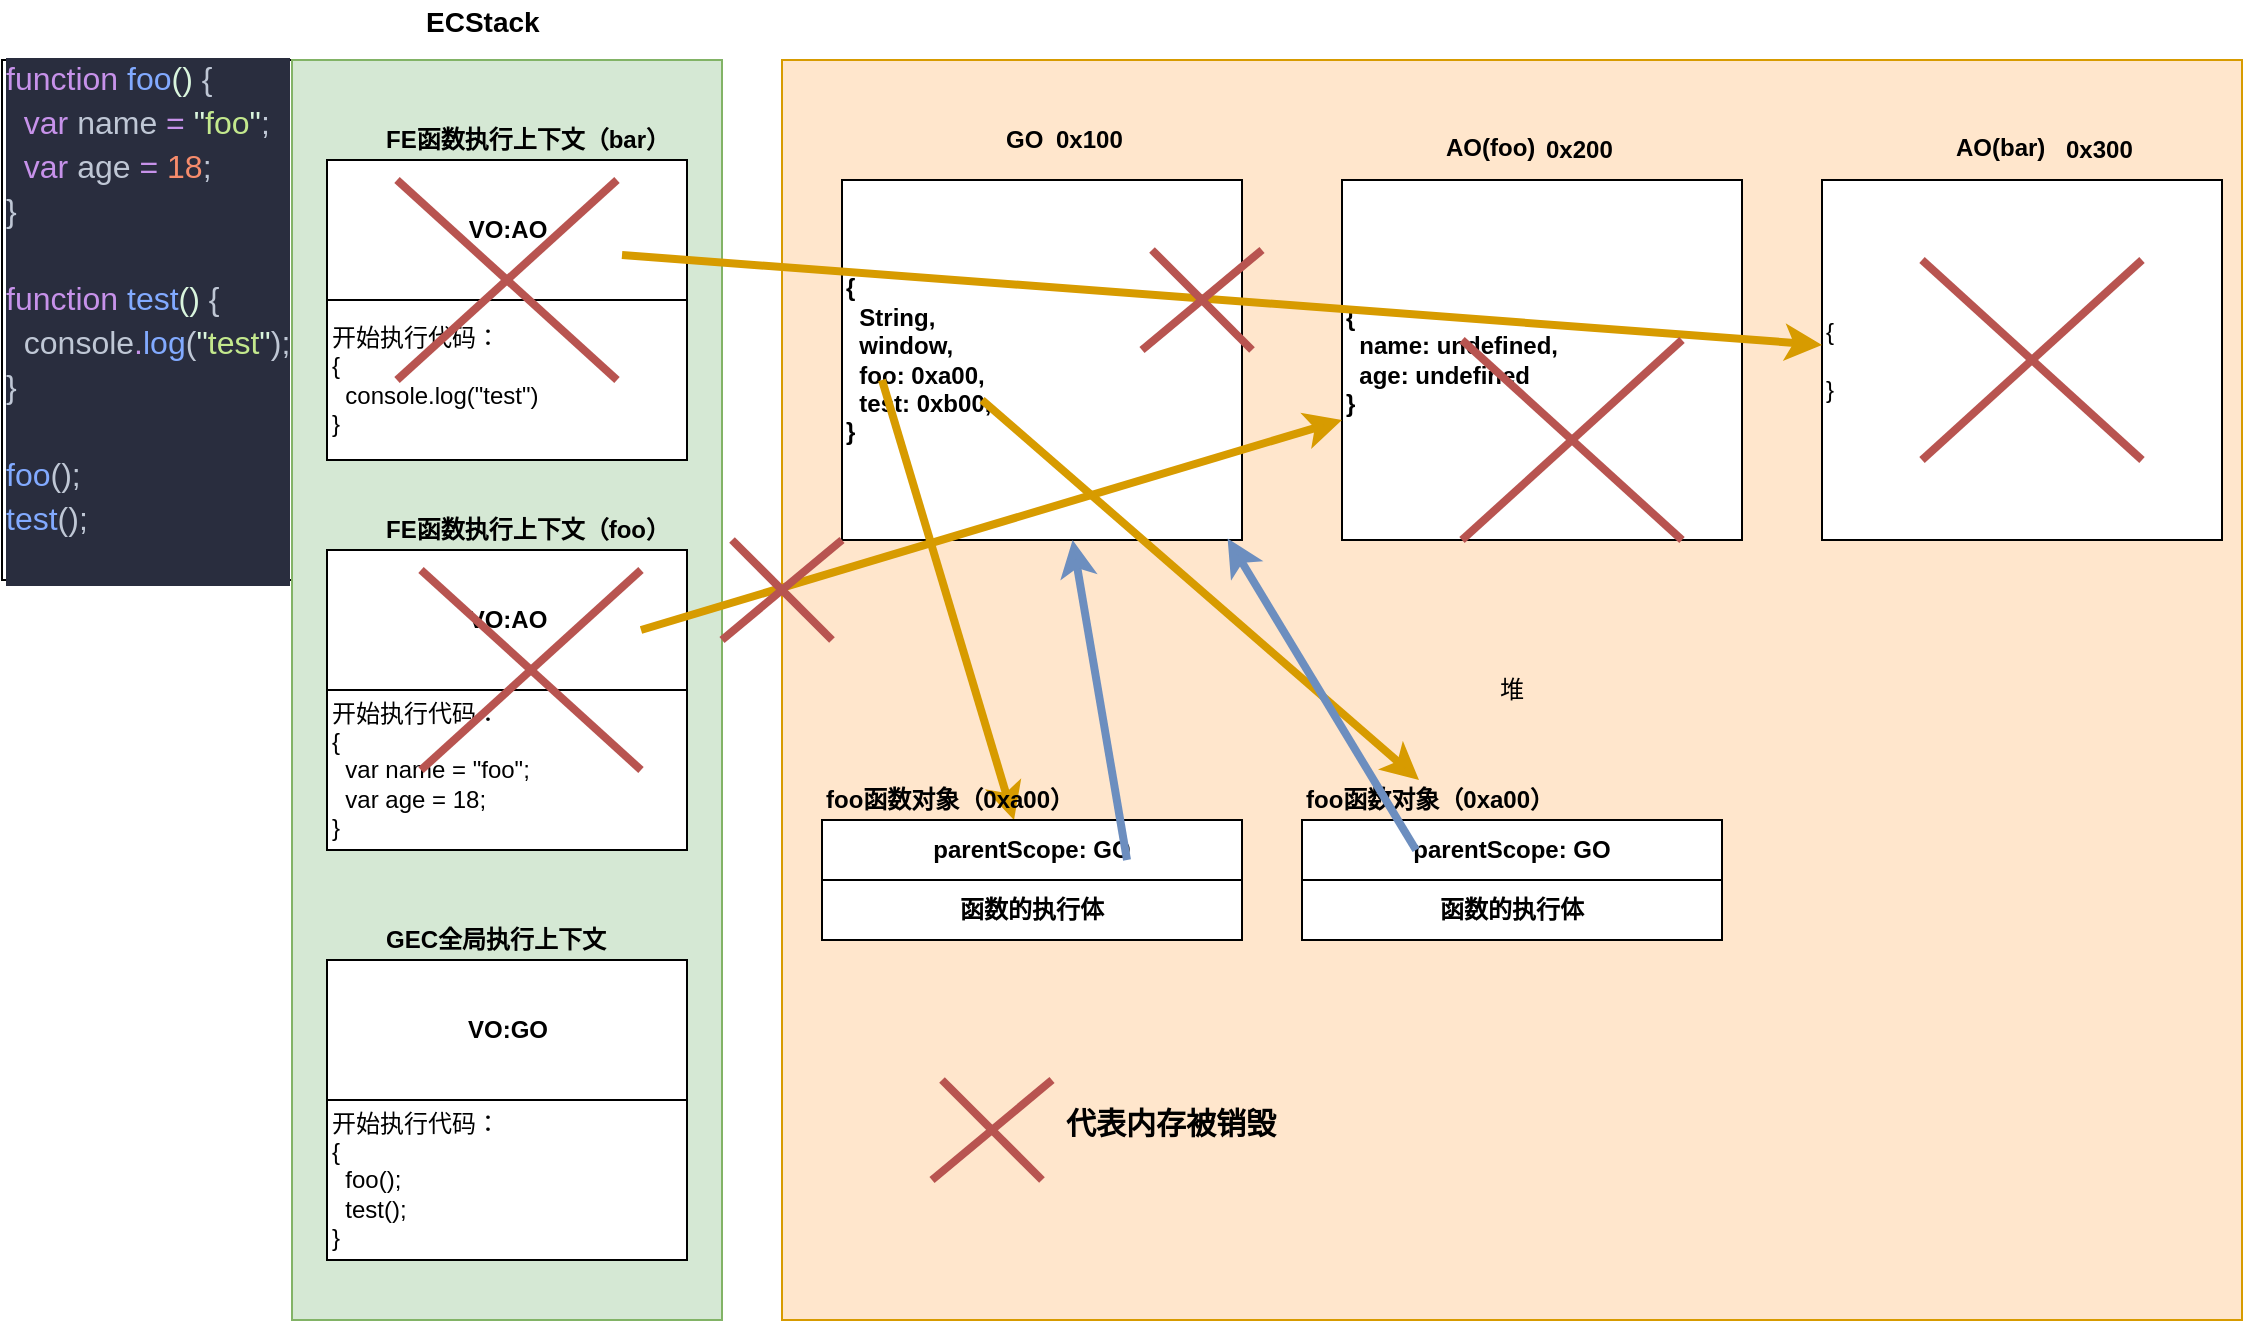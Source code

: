 <mxfile version="12.2.4" pages="1"><diagram id="AqidSZfe_Cnq61lnjVdX" name="第 1 页"><mxGraphModel dx="1426" dy="877" grid="1" gridSize="10" guides="1" tooltips="1" connect="1" arrows="1" fold="1" page="1" pageScale="1" pageWidth="2000" pageHeight="2000" math="0" shadow="0"><root><mxCell id="0"/><mxCell id="1" parent="0"/><mxCell id="3" value="&lt;div style=&quot;color: rgb(191 , 199 , 213) ; background-color: rgb(41 , 45 , 62) ; font-family: &amp;#34;cascadia code&amp;#34; , , &amp;#34;consolas&amp;#34; , &amp;#34;courier new&amp;#34; , monospace , &amp;#34;consolas&amp;#34; , &amp;#34;courier new&amp;#34; , monospace ; font-size: 16px ; line-height: 22px ; white-space: pre&quot;&gt;&lt;div&gt;&lt;div style=&quot;font-family: &amp;#34;cascadia code&amp;#34; , , &amp;#34;consolas&amp;#34; , &amp;#34;courier new&amp;#34; , monospace , &amp;#34;consolas&amp;#34; , &amp;#34;courier new&amp;#34; , monospace ; line-height: 22px&quot;&gt;&lt;div&gt;&lt;div style=&quot;font-family: &amp;#34;cascadia code&amp;#34; , , &amp;#34;consolas&amp;#34; , &amp;#34;courier new&amp;#34; , monospace , &amp;#34;consolas&amp;#34; , &amp;#34;courier new&amp;#34; , monospace ; line-height: 22px&quot;&gt;&lt;div&gt;&lt;span style=&quot;color: #c792ea&quot;&gt;function&lt;/span&gt; &lt;span style=&quot;color: #82aaff&quot;&gt;foo&lt;/span&gt;&lt;span style=&quot;color: #d9f5dd&quot;&gt;()&lt;/span&gt; {&lt;/div&gt;&lt;div&gt;&amp;nbsp; &lt;span style=&quot;color: #c792ea&quot;&gt;var&lt;/span&gt; name &lt;span style=&quot;color: #c792ea&quot;&gt;=&lt;/span&gt; &lt;span style=&quot;color: #d9f5dd&quot;&gt;&quot;&lt;/span&gt;&lt;span style=&quot;color: #c3e88d&quot;&gt;foo&lt;/span&gt;&lt;span style=&quot;color: #d9f5dd&quot;&gt;&quot;&lt;/span&gt;;&lt;/div&gt;&lt;div&gt;&amp;nbsp; &lt;span style=&quot;color: #c792ea&quot;&gt;var&lt;/span&gt; age &lt;span style=&quot;color: #c792ea&quot;&gt;=&lt;/span&gt; &lt;span style=&quot;color: #f78c6c&quot;&gt;18&lt;/span&gt;;&lt;/div&gt;&lt;div&gt;}&lt;/div&gt;&lt;br&gt;&lt;div&gt;&lt;span style=&quot;color: #c792ea&quot;&gt;function&lt;/span&gt; &lt;span style=&quot;color: #82aaff&quot;&gt;test&lt;/span&gt;&lt;span style=&quot;color: #d9f5dd&quot;&gt;()&lt;/span&gt; {&lt;/div&gt;&lt;div&gt;&amp;nbsp; console&lt;span style=&quot;color: #c792ea&quot;&gt;.&lt;/span&gt;&lt;span style=&quot;color: #82aaff&quot;&gt;log&lt;/span&gt;(&lt;span style=&quot;color: #d9f5dd&quot;&gt;&quot;&lt;/span&gt;&lt;span style=&quot;color: #c3e88d&quot;&gt;test&lt;/span&gt;&lt;span style=&quot;color: #d9f5dd&quot;&gt;&quot;&lt;/span&gt;);&lt;/div&gt;&lt;div&gt;}&lt;/div&gt;&lt;br&gt;&lt;div&gt;&lt;span style=&quot;color: #82aaff&quot;&gt;foo&lt;/span&gt;();&lt;/div&gt;&lt;div&gt;&lt;span style=&quot;color: #82aaff&quot;&gt;test&lt;/span&gt;();&lt;/div&gt;&lt;br&gt;&lt;/div&gt;&lt;/div&gt;&lt;/div&gt;&lt;/div&gt;&lt;/div&gt;" style="rounded=0;whiteSpace=wrap;html=1;align=left;" parent="1" vertex="1"><mxGeometry x="40" y="30" width="145" height="260" as="geometry"/></mxCell><mxCell id="4" value="栈" style="rounded=0;whiteSpace=wrap;html=1;fillColor=#d5e8d4;strokeColor=#82b366;" parent="1" vertex="1"><mxGeometry x="185" y="30" width="215" height="630" as="geometry"/></mxCell><mxCell id="5" value="&lt;b&gt;&lt;font style=&quot;font-size: 14px&quot;&gt;ECStack&lt;/font&gt;&lt;/b&gt;" style="text;html=1;resizable=0;points=[];autosize=1;align=left;verticalAlign=top;spacingTop=-4;" parent="1" vertex="1"><mxGeometry x="250" width="70" height="20" as="geometry"/></mxCell><mxCell id="6" value="堆" style="rounded=0;whiteSpace=wrap;html=1;fillColor=#ffe6cc;strokeColor=#d79b00;" parent="1" vertex="1"><mxGeometry x="430" y="30" width="730" height="630" as="geometry"/></mxCell><mxCell id="7" value="&lt;b&gt;{&lt;br&gt;&amp;nbsp; String,&lt;br&gt;&amp;nbsp; window,&lt;br&gt;&amp;nbsp; foo: 0xa00,&lt;br&gt;&amp;nbsp; test: 0xb00,&lt;br&gt;}&lt;/b&gt;" style="rounded=0;whiteSpace=wrap;html=1;align=left;" parent="1" vertex="1"><mxGeometry x="460" y="90" width="200" height="180" as="geometry"/></mxCell><mxCell id="8" value="&lt;b&gt;GO&lt;/b&gt;" style="text;html=1;resizable=0;points=[];autosize=1;align=left;verticalAlign=top;spacingTop=-4;" parent="1" vertex="1"><mxGeometry x="540" y="60" width="30" height="20" as="geometry"/></mxCell><mxCell id="9" value="" style="endArrow=classic;html=1;fillColor=#ffe6cc;strokeColor=#d79b00;strokeWidth=4;" parent="1" target="10" edge="1"><mxGeometry width="50" height="50" relative="1" as="geometry"><mxPoint x="480" y="190" as="sourcePoint"/><mxPoint x="540" y="220" as="targetPoint"/></mxGeometry></mxCell><mxCell id="10" value="" style="rounded=0;whiteSpace=wrap;html=1;" parent="1" vertex="1"><mxGeometry x="450" y="410" width="210" height="60" as="geometry"/></mxCell><mxCell id="11" value="&lt;b&gt;foo函数对象（0xa00）&lt;/b&gt;" style="text;html=1;resizable=0;points=[];autosize=1;align=left;verticalAlign=top;spacingTop=-4;" parent="1" vertex="1"><mxGeometry x="450" y="390" width="140" height="20" as="geometry"/></mxCell><mxCell id="14" value="&lt;span style=&quot;white-space: normal&quot;&gt;&lt;b&gt;parentScope: GO&lt;/b&gt;&lt;/span&gt;" style="rounded=0;whiteSpace=wrap;html=1;" parent="1" vertex="1"><mxGeometry x="450" y="410" width="210" height="30" as="geometry"/></mxCell><mxCell id="15" value="&lt;b&gt;函数的执行体&lt;/b&gt;" style="rounded=0;whiteSpace=wrap;html=1;" parent="1" vertex="1"><mxGeometry x="450" y="440" width="210" height="30" as="geometry"/></mxCell><mxCell id="16" value="" style="endArrow=classic;html=1;fillColor=#ffe6cc;strokeColor=#d79b00;strokeWidth=4;" parent="1" target="18" edge="1"><mxGeometry width="50" height="50" relative="1" as="geometry"><mxPoint x="530" y="200" as="sourcePoint"/><mxPoint x="710" y="290" as="targetPoint"/></mxGeometry></mxCell><mxCell id="17" value="&lt;span style=&quot;white-space: normal&quot;&gt;&lt;b&gt;parentScope: GO&lt;/b&gt;&lt;/span&gt;" style="rounded=0;whiteSpace=wrap;html=1;" parent="1" vertex="1"><mxGeometry x="690" y="410" width="210" height="30" as="geometry"/></mxCell><mxCell id="18" value="&lt;b&gt;foo函数对象（0xa00）&lt;/b&gt;" style="text;html=1;resizable=0;points=[];autosize=1;align=left;verticalAlign=top;spacingTop=-4;" parent="1" vertex="1"><mxGeometry x="690" y="390" width="140" height="20" as="geometry"/></mxCell><mxCell id="19" value="&lt;b&gt;函数的执行体&lt;/b&gt;" style="rounded=0;whiteSpace=wrap;html=1;" parent="1" vertex="1"><mxGeometry x="690" y="440" width="210" height="30" as="geometry"/></mxCell><mxCell id="20" value="&lt;b&gt;VO:GO&lt;/b&gt;" style="rounded=0;whiteSpace=wrap;html=1;align=center;" parent="1" vertex="1"><mxGeometry x="202.5" y="480" width="180" height="70" as="geometry"/></mxCell><mxCell id="21" value="&lt;b&gt;GEC全局执行上下文&lt;/b&gt;" style="text;html=1;resizable=0;points=[];autosize=1;align=left;verticalAlign=top;spacingTop=-4;" parent="1" vertex="1"><mxGeometry x="229.5" y="460" width="130" height="20" as="geometry"/></mxCell><mxCell id="22" value="开始执行代码：&lt;br&gt;{&lt;br&gt;&amp;nbsp; foo();&lt;br&gt;&amp;nbsp; test();&lt;br&gt;}" style="rounded=0;whiteSpace=wrap;html=1;align=left;" parent="1" vertex="1"><mxGeometry x="202.5" y="550" width="180" height="80" as="geometry"/></mxCell><mxCell id="24" value="&lt;b&gt;{&lt;br&gt;&amp;nbsp; name: undefined,&lt;br&gt;&amp;nbsp; age: undefined&lt;br&gt;}&lt;/b&gt;" style="rounded=0;whiteSpace=wrap;html=1;align=left;" parent="1" vertex="1"><mxGeometry x="710" y="90" width="200" height="180" as="geometry"/></mxCell><mxCell id="25" value="{&lt;br&gt;&amp;nbsp;&amp;nbsp;&lt;br&gt;}" style="rounded=0;whiteSpace=wrap;html=1;align=left;" parent="1" vertex="1"><mxGeometry x="950" y="90" width="200" height="180" as="geometry"/></mxCell><mxCell id="26" value="&lt;b&gt;AO(foo)&lt;/b&gt;" style="text;html=1;" parent="1" vertex="1"><mxGeometry x="760" y="60" width="70" height="30" as="geometry"/></mxCell><mxCell id="27" value="&lt;b&gt;AO(bar)&lt;/b&gt;" style="text;html=1;" parent="1" vertex="1"><mxGeometry x="1015" y="60" width="70" height="30" as="geometry"/></mxCell><mxCell id="28" value="" style="endArrow=classic;html=1;strokeWidth=4;fillColor=#dae8fc;strokeColor=#6c8ebf;" parent="1" target="7" edge="1"><mxGeometry width="50" height="50" relative="1" as="geometry"><mxPoint x="602.5" y="430" as="sourcePoint"/><mxPoint x="477.5" y="300" as="targetPoint"/></mxGeometry></mxCell><mxCell id="29" value="" style="endArrow=classic;html=1;strokeWidth=4;fillColor=#dae8fc;strokeColor=#6c8ebf;entryX=0.964;entryY=0.996;entryDx=0;entryDy=0;entryPerimeter=0;" parent="1" target="7" edge="1"><mxGeometry width="50" height="50" relative="1" as="geometry"><mxPoint x="747" y="425" as="sourcePoint"/><mxPoint x="719.8" y="265" as="targetPoint"/></mxGeometry></mxCell><mxCell id="30" value="&lt;b&gt;VO:AO&lt;/b&gt;" style="rounded=0;whiteSpace=wrap;html=1;align=center;" parent="1" vertex="1"><mxGeometry x="202.5" y="275" width="180" height="70" as="geometry"/></mxCell><mxCell id="31" value="&lt;b&gt;FE函数执行上下文（foo）&lt;/b&gt;" style="text;html=1;resizable=0;points=[];autosize=1;align=left;verticalAlign=top;spacingTop=-4;" parent="1" vertex="1"><mxGeometry x="229.5" y="255" width="160" height="20" as="geometry"/></mxCell><mxCell id="32" value="开始执行代码：&lt;br&gt;{&lt;br&gt;&amp;nbsp; var name = &quot;foo&quot;;&lt;br&gt;&amp;nbsp; var age = 18;&lt;br&gt;}" style="rounded=0;whiteSpace=wrap;html=1;align=left;" parent="1" vertex="1"><mxGeometry x="202.5" y="345" width="180" height="80" as="geometry"/></mxCell><mxCell id="33" value="" style="endArrow=classic;html=1;strokeWidth=4;fillColor=#ffe6cc;strokeColor=#d79b00;" parent="1" target="24" edge="1"><mxGeometry width="50" height="50" relative="1" as="geometry"><mxPoint x="359.5" y="315" as="sourcePoint"/><mxPoint x="409.5" y="265" as="targetPoint"/></mxGeometry></mxCell><mxCell id="34" value="&lt;b&gt;0x100&lt;/b&gt;" style="text;html=1;resizable=0;points=[];autosize=1;align=left;verticalAlign=top;spacingTop=-4;" parent="1" vertex="1"><mxGeometry x="565" y="60" width="50" height="20" as="geometry"/></mxCell><mxCell id="35" value="&lt;b&gt;0x200&lt;/b&gt;" style="text;html=1;resizable=0;points=[];autosize=1;align=left;verticalAlign=top;spacingTop=-4;" parent="1" vertex="1"><mxGeometry x="810" y="65" width="50" height="20" as="geometry"/></mxCell><mxCell id="36" value="&lt;b&gt;0x300&lt;/b&gt;" style="text;html=1;resizable=0;points=[];autosize=1;align=left;verticalAlign=top;spacingTop=-4;" parent="1" vertex="1"><mxGeometry x="1070" y="65" width="50" height="20" as="geometry"/></mxCell><mxCell id="37" value="&lt;b&gt;VO:AO&lt;/b&gt;" style="rounded=0;whiteSpace=wrap;html=1;align=center;" parent="1" vertex="1"><mxGeometry x="202.5" y="80" width="180" height="70" as="geometry"/></mxCell><mxCell id="38" value="&lt;b&gt;FE函数执行上下文（bar）&lt;/b&gt;" style="text;html=1;resizable=0;points=[];autosize=1;align=left;verticalAlign=top;spacingTop=-4;" parent="1" vertex="1"><mxGeometry x="229.5" y="60" width="160" height="20" as="geometry"/></mxCell><mxCell id="39" value="开始执行代码：&lt;br&gt;{&lt;br&gt;&amp;nbsp; console.log(&quot;test&quot;)&lt;br&gt;}" style="rounded=0;whiteSpace=wrap;html=1;align=left;" parent="1" vertex="1"><mxGeometry x="202.5" y="150" width="180" height="80" as="geometry"/></mxCell><mxCell id="40" value="" style="endArrow=classic;html=1;strokeWidth=4;fillColor=#ffe6cc;strokeColor=#d79b00;" parent="1" target="25" edge="1"><mxGeometry width="50" height="50" relative="1" as="geometry"><mxPoint x="350" y="127.5" as="sourcePoint"/><mxPoint x="700.5" y="22.467" as="targetPoint"/></mxGeometry></mxCell><mxCell id="41" value="" style="endArrow=none;html=1;strokeWidth=4;fillColor=#f8cecc;strokeColor=#b85450;" parent="1" edge="1"><mxGeometry width="50" height="50" relative="1" as="geometry"><mxPoint x="249.5" y="385" as="sourcePoint"/><mxPoint x="359.5" y="285" as="targetPoint"/></mxGeometry></mxCell><mxCell id="42" value="" style="endArrow=none;html=1;strokeWidth=4;fillColor=#f8cecc;strokeColor=#b85450;" parent="1" edge="1"><mxGeometry width="50" height="50" relative="1" as="geometry"><mxPoint x="359.5" y="385" as="sourcePoint"/><mxPoint x="249.5" y="285" as="targetPoint"/></mxGeometry></mxCell><mxCell id="46" value="" style="endArrow=none;html=1;strokeWidth=4;fillColor=#f8cecc;strokeColor=#b85450;" parent="1" edge="1"><mxGeometry width="50" height="50" relative="1" as="geometry"><mxPoint x="400" y="320" as="sourcePoint"/><mxPoint x="460" y="270" as="targetPoint"/></mxGeometry></mxCell><mxCell id="47" value="" style="endArrow=none;html=1;strokeWidth=4;fillColor=#f8cecc;strokeColor=#b85450;" parent="1" edge="1"><mxGeometry width="50" height="50" relative="1" as="geometry"><mxPoint x="455" y="320" as="sourcePoint"/><mxPoint x="405" y="270" as="targetPoint"/></mxGeometry></mxCell><mxCell id="49" value="" style="endArrow=none;html=1;strokeWidth=4;fillColor=#f8cecc;strokeColor=#b85450;" parent="1" edge="1"><mxGeometry width="50" height="50" relative="1" as="geometry"><mxPoint x="770" y="270" as="sourcePoint"/><mxPoint x="880" y="170" as="targetPoint"/></mxGeometry></mxCell><mxCell id="50" value="" style="endArrow=none;html=1;strokeWidth=4;fillColor=#f8cecc;strokeColor=#b85450;" parent="1" edge="1"><mxGeometry width="50" height="50" relative="1" as="geometry"><mxPoint x="880" y="270" as="sourcePoint"/><mxPoint x="770" y="170" as="targetPoint"/></mxGeometry></mxCell><mxCell id="51" value="" style="endArrow=none;html=1;strokeWidth=4;fillColor=#f8cecc;strokeColor=#b85450;" parent="1" edge="1"><mxGeometry width="50" height="50" relative="1" as="geometry"><mxPoint x="237.5" y="190" as="sourcePoint"/><mxPoint x="347.5" y="90" as="targetPoint"/></mxGeometry></mxCell><mxCell id="52" value="" style="endArrow=none;html=1;strokeWidth=4;fillColor=#f8cecc;strokeColor=#b85450;" parent="1" edge="1"><mxGeometry width="50" height="50" relative="1" as="geometry"><mxPoint x="347.5" y="190" as="sourcePoint"/><mxPoint x="237.5" y="90" as="targetPoint"/></mxGeometry></mxCell><mxCell id="53" value="" style="endArrow=none;html=1;strokeWidth=4;fillColor=#f8cecc;strokeColor=#b85450;" parent="1" edge="1"><mxGeometry width="50" height="50" relative="1" as="geometry"><mxPoint x="1000" y="230" as="sourcePoint"/><mxPoint x="1110" y="130" as="targetPoint"/></mxGeometry></mxCell><mxCell id="54" value="" style="endArrow=none;html=1;strokeWidth=4;fillColor=#f8cecc;strokeColor=#b85450;" parent="1" edge="1"><mxGeometry width="50" height="50" relative="1" as="geometry"><mxPoint x="1110" y="230" as="sourcePoint"/><mxPoint x="1000" y="130" as="targetPoint"/></mxGeometry></mxCell><mxCell id="55" value="" style="endArrow=none;html=1;strokeWidth=4;fillColor=#f8cecc;strokeColor=#b85450;" parent="1" edge="1"><mxGeometry width="50" height="50" relative="1" as="geometry"><mxPoint x="610" y="175" as="sourcePoint"/><mxPoint x="670" y="125" as="targetPoint"/></mxGeometry></mxCell><mxCell id="56" value="" style="endArrow=none;html=1;strokeWidth=4;fillColor=#f8cecc;strokeColor=#b85450;" parent="1" edge="1"><mxGeometry width="50" height="50" relative="1" as="geometry"><mxPoint x="665" y="175" as="sourcePoint"/><mxPoint x="615" y="125" as="targetPoint"/></mxGeometry></mxCell><mxCell id="57" value="" style="endArrow=none;html=1;strokeWidth=4;fillColor=#f8cecc;strokeColor=#b85450;" parent="1" edge="1"><mxGeometry width="50" height="50" relative="1" as="geometry"><mxPoint x="505" y="590" as="sourcePoint"/><mxPoint x="565" y="540" as="targetPoint"/></mxGeometry></mxCell><mxCell id="58" value="" style="endArrow=none;html=1;strokeWidth=4;fillColor=#f8cecc;strokeColor=#b85450;" parent="1" edge="1"><mxGeometry width="50" height="50" relative="1" as="geometry"><mxPoint x="560" y="590" as="sourcePoint"/><mxPoint x="510" y="540" as="targetPoint"/></mxGeometry></mxCell><mxCell id="59" value="&lt;b&gt;&lt;font style=&quot;font-size: 15px&quot;&gt;代表内存被销毁&lt;/font&gt;&lt;/b&gt;" style="text;html=1;resizable=0;points=[];autosize=1;align=left;verticalAlign=top;spacingTop=-4;" parent="1" vertex="1"><mxGeometry x="570" y="550" width="120" height="20" as="geometry"/></mxCell></root></mxGraphModel></diagram></mxfile>